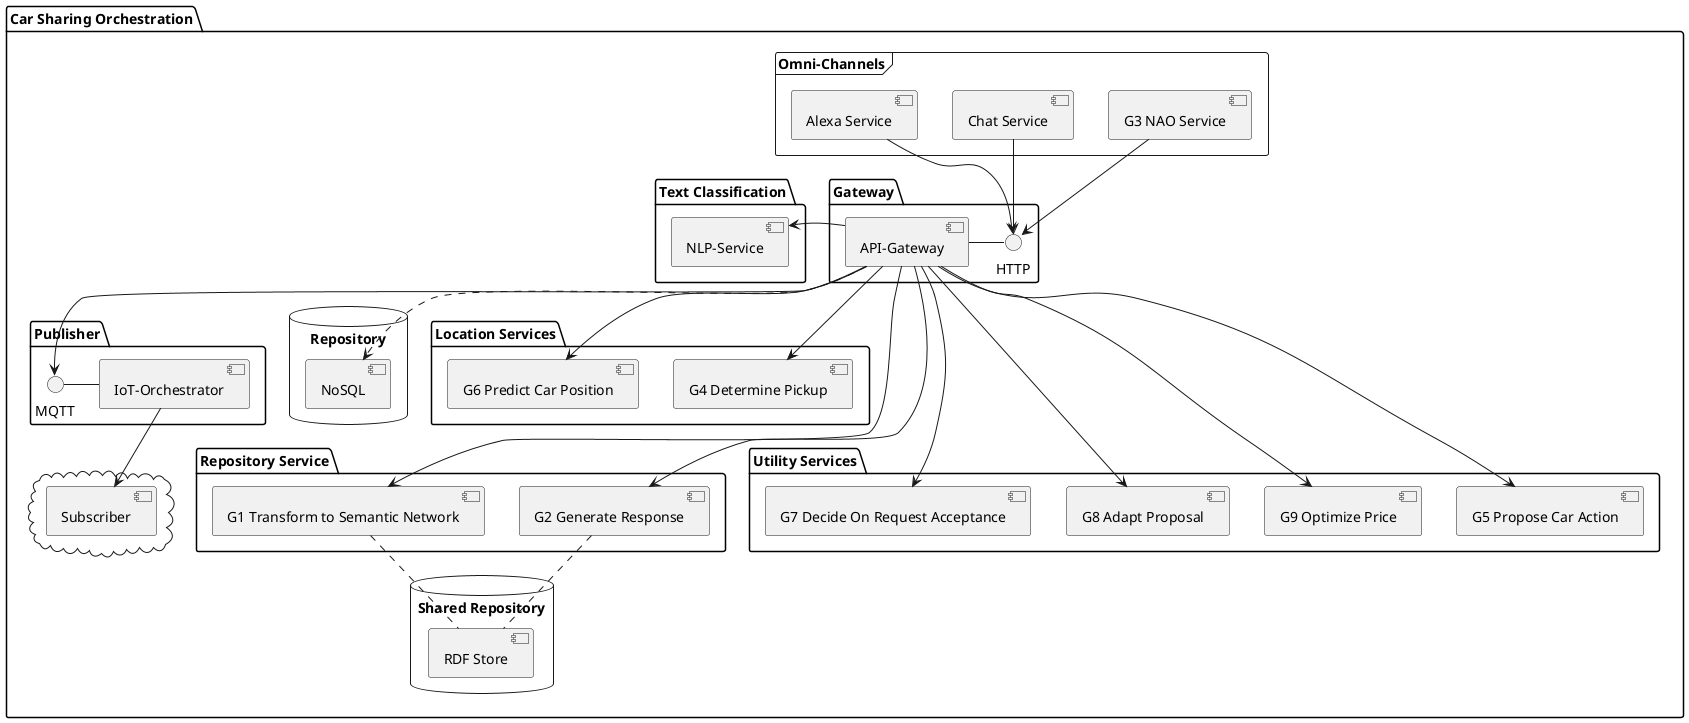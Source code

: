 @startuml

package "Car Sharing Orchestration" {

frame "Omni-Channels" {
  [G3 NAO Service] as NAO
  [Chat Service] as Chat
  [Alexa Service] as Alexa
}

package "Gateway" {
  [API-Gateway] - HTTP
  [NAO] --> HTTP
  [Chat] --> HTTP
  [Alexa] --> HTTP
}

package "Text Classification" {
  [API-Gateway] -> [NLP-Service]
}

database "Repository" {
  [NoSQL] as NOSQL
  [API-Gateway] ..> [NOSQL]
}

package "Publisher" {
  MQTT - [IoT-Orchestrator]
  [API-Gateway] --> MQTT
}

cloud {
  [Subscriber]
}

database "Shared Repository" {
  component "RDF Store" as RDF
}

package "Location Services" {
  [G4 Determine Pickup] as G4
  [API-Gateway] --> [G4]
  
  
  [G6 Predict Car Position] as G6
  [API-Gateway] --> [G6]
}

package "Repository Service" {
  [G1 Transform to Semantic Network] as G1
  [G1] .. RDF
  [API-Gateway] ---> [G1]
  
  [G2 Generate Response] as G2
  [G2] .. RDF
  [API-Gateway] ---> [G2]
}

package "Utility Services" {
  [G7 Decide On Request Acceptance] as G7
  [API-Gateway] ---> [G7]
  
  [G8 Adapt Proposal] as G8
  [API-Gateway] ---> [G8]
  
  [G9 Optimize Price] as G9
  [API-Gateway] ---> [G9] 
  
  [G5 Propose Car Action] as G5
  [API-Gateway] ---> [G5]
}

[IoT-Orchestrator] --> [Subscriber]


}
@enduml
